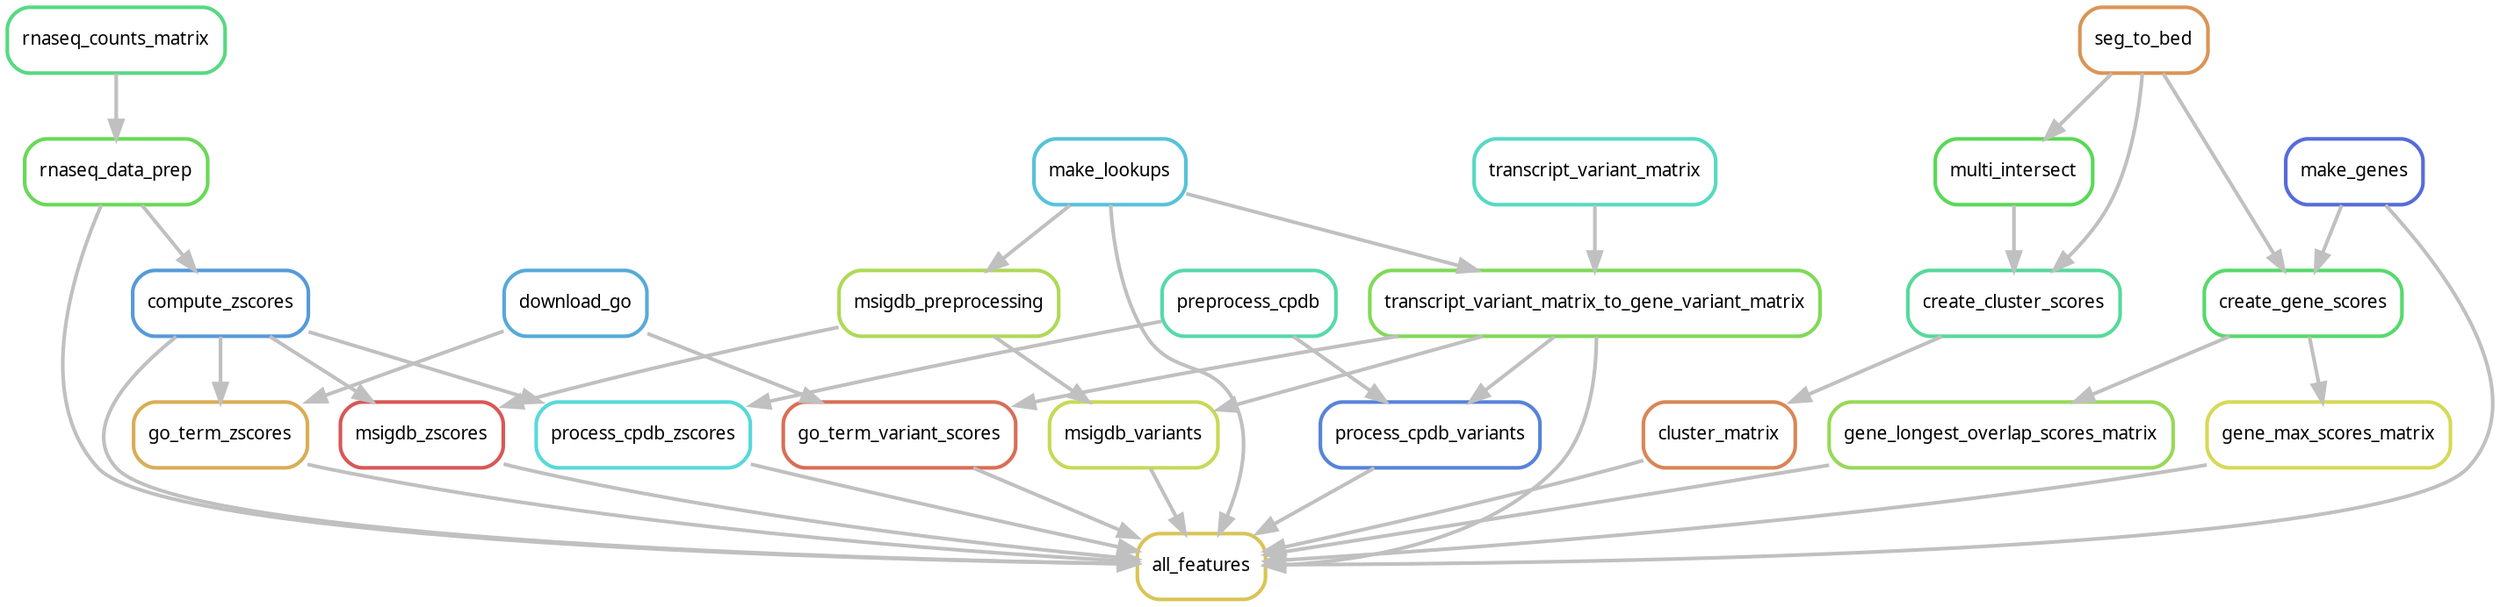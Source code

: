 digraph snakemake_dag {
    graph[bgcolor=white, margin=0];
    node[shape=box, style=rounded, fontname=sans,                 fontsize=10, penwidth=2];
    edge[penwidth=2, color=grey];
	0[label = "rnaseq_data_prep", color = "0.31 0.6 0.85", style="rounded"];
	1[label = "msigdb_zscores", color = "0.00 0.6 0.85", style="rounded"];
	2[label = "go_term_variant_scores", color = "0.03 0.6 0.85", style="rounded"];
	3[label = "cluster_matrix", color = "0.06 0.6 0.85", style="rounded"];
	4[label = "create_gene_scores", color = "0.36 0.6 0.85", style="rounded"];
	5[label = "multi_intersect", color = "0.33 0.6 0.85", style="rounded"];
	6[label = "rnaseq_counts_matrix", color = "0.39 0.6 0.85", style="rounded"];
	7[label = "create_cluster_scores", color = "0.42 0.6 0.85", style="rounded"];
	8[label = "msigdb_variants", color = "0.19 0.6 0.85", style="rounded"];
	9[label = "gene_longest_overlap_scores_matrix", color = "0.25 0.6 0.85", style="rounded"];
	10[label = "go_term_zscores", color = "0.11 0.6 0.85", style="rounded"];
	11[label = "all_features", color = "0.14 0.6 0.85", style="rounded"];
	12[label = "transcript_variant_matrix", color = "0.47 0.6 0.85", style="rounded"];
	13[label = "gene_max_scores_matrix", color = "0.17 0.6 0.85", style="rounded"];
	14[label = "process_cpdb_zscores", color = "0.50 0.6 0.85", style="rounded"];
	15[label = "msigdb_preprocessing", color = "0.22 0.6 0.85", style="rounded"];
	16[label = "preprocess_cpdb", color = "0.44 0.6 0.85", style="rounded"];
	17[label = "make_lookups", color = "0.53 0.6 0.85", style="rounded"];
	18[label = "download_go", color = "0.56 0.6 0.85", style="rounded"];
	19[label = "seg_to_bed", color = "0.08 0.6 0.85", style="rounded"];
	20[label = "transcript_variant_matrix_to_gene_variant_matrix", color = "0.28 0.6 0.85", style="rounded"];
	21[label = "compute_zscores", color = "0.58 0.6 0.85", style="rounded"];
	22[label = "process_cpdb_variants", color = "0.61 0.6 0.85", style="rounded"];
	23[label = "make_genes", color = "0.64 0.6 0.85", style="rounded"];
	6 -> 0
	15 -> 1
	21 -> 1
	18 -> 2
	20 -> 2
	7 -> 3
	19 -> 4
	23 -> 4
	19 -> 5
	19 -> 7
	5 -> 7
	15 -> 8
	20 -> 8
	4 -> 9
	18 -> 10
	21 -> 10
	0 -> 11
	13 -> 11
	14 -> 11
	1 -> 11
	2 -> 11
	3 -> 11
	8 -> 11
	17 -> 11
	9 -> 11
	10 -> 11
	20 -> 11
	21 -> 11
	22 -> 11
	23 -> 11
	4 -> 13
	16 -> 14
	21 -> 14
	17 -> 15
	12 -> 20
	17 -> 20
	0 -> 21
	20 -> 22
	16 -> 22
}            
